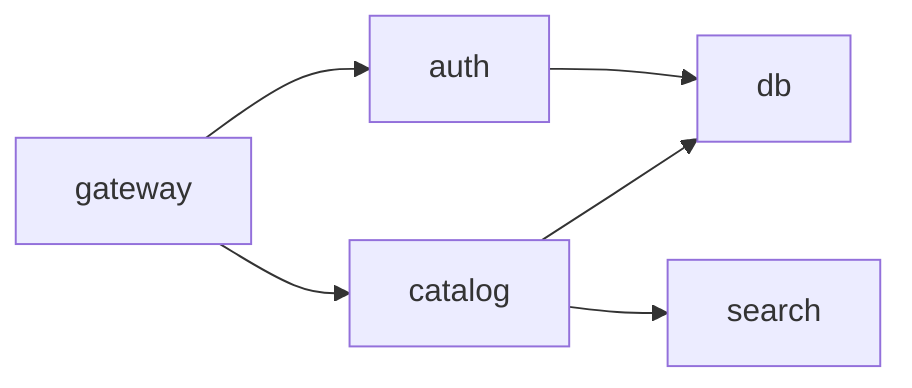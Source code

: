 graph LR
  gateway
  auth
  catalog
  search
  db
  gateway --> auth
  gateway --> catalog
  auth --> db
  catalog --> db
  catalog --> search
